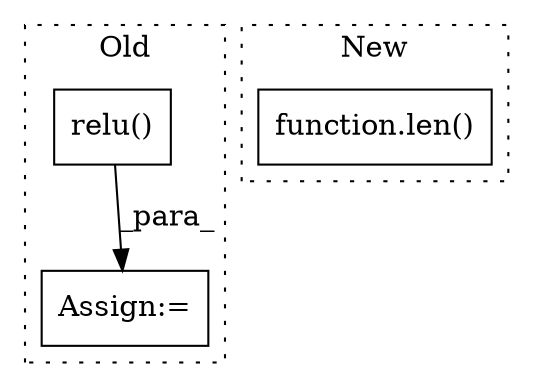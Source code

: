 digraph G {
subgraph cluster0 {
1 [label="relu()" a="75" s="1649,1667" l="7,1" shape="box"];
3 [label="Assign:=" a="68" s="1710" l="3" shape="box"];
label = "Old";
style="dotted";
}
subgraph cluster1 {
2 [label="function.len()" a="75" s="4749,4762" l="4,1" shape="box"];
label = "New";
style="dotted";
}
1 -> 3 [label="_para_"];
}